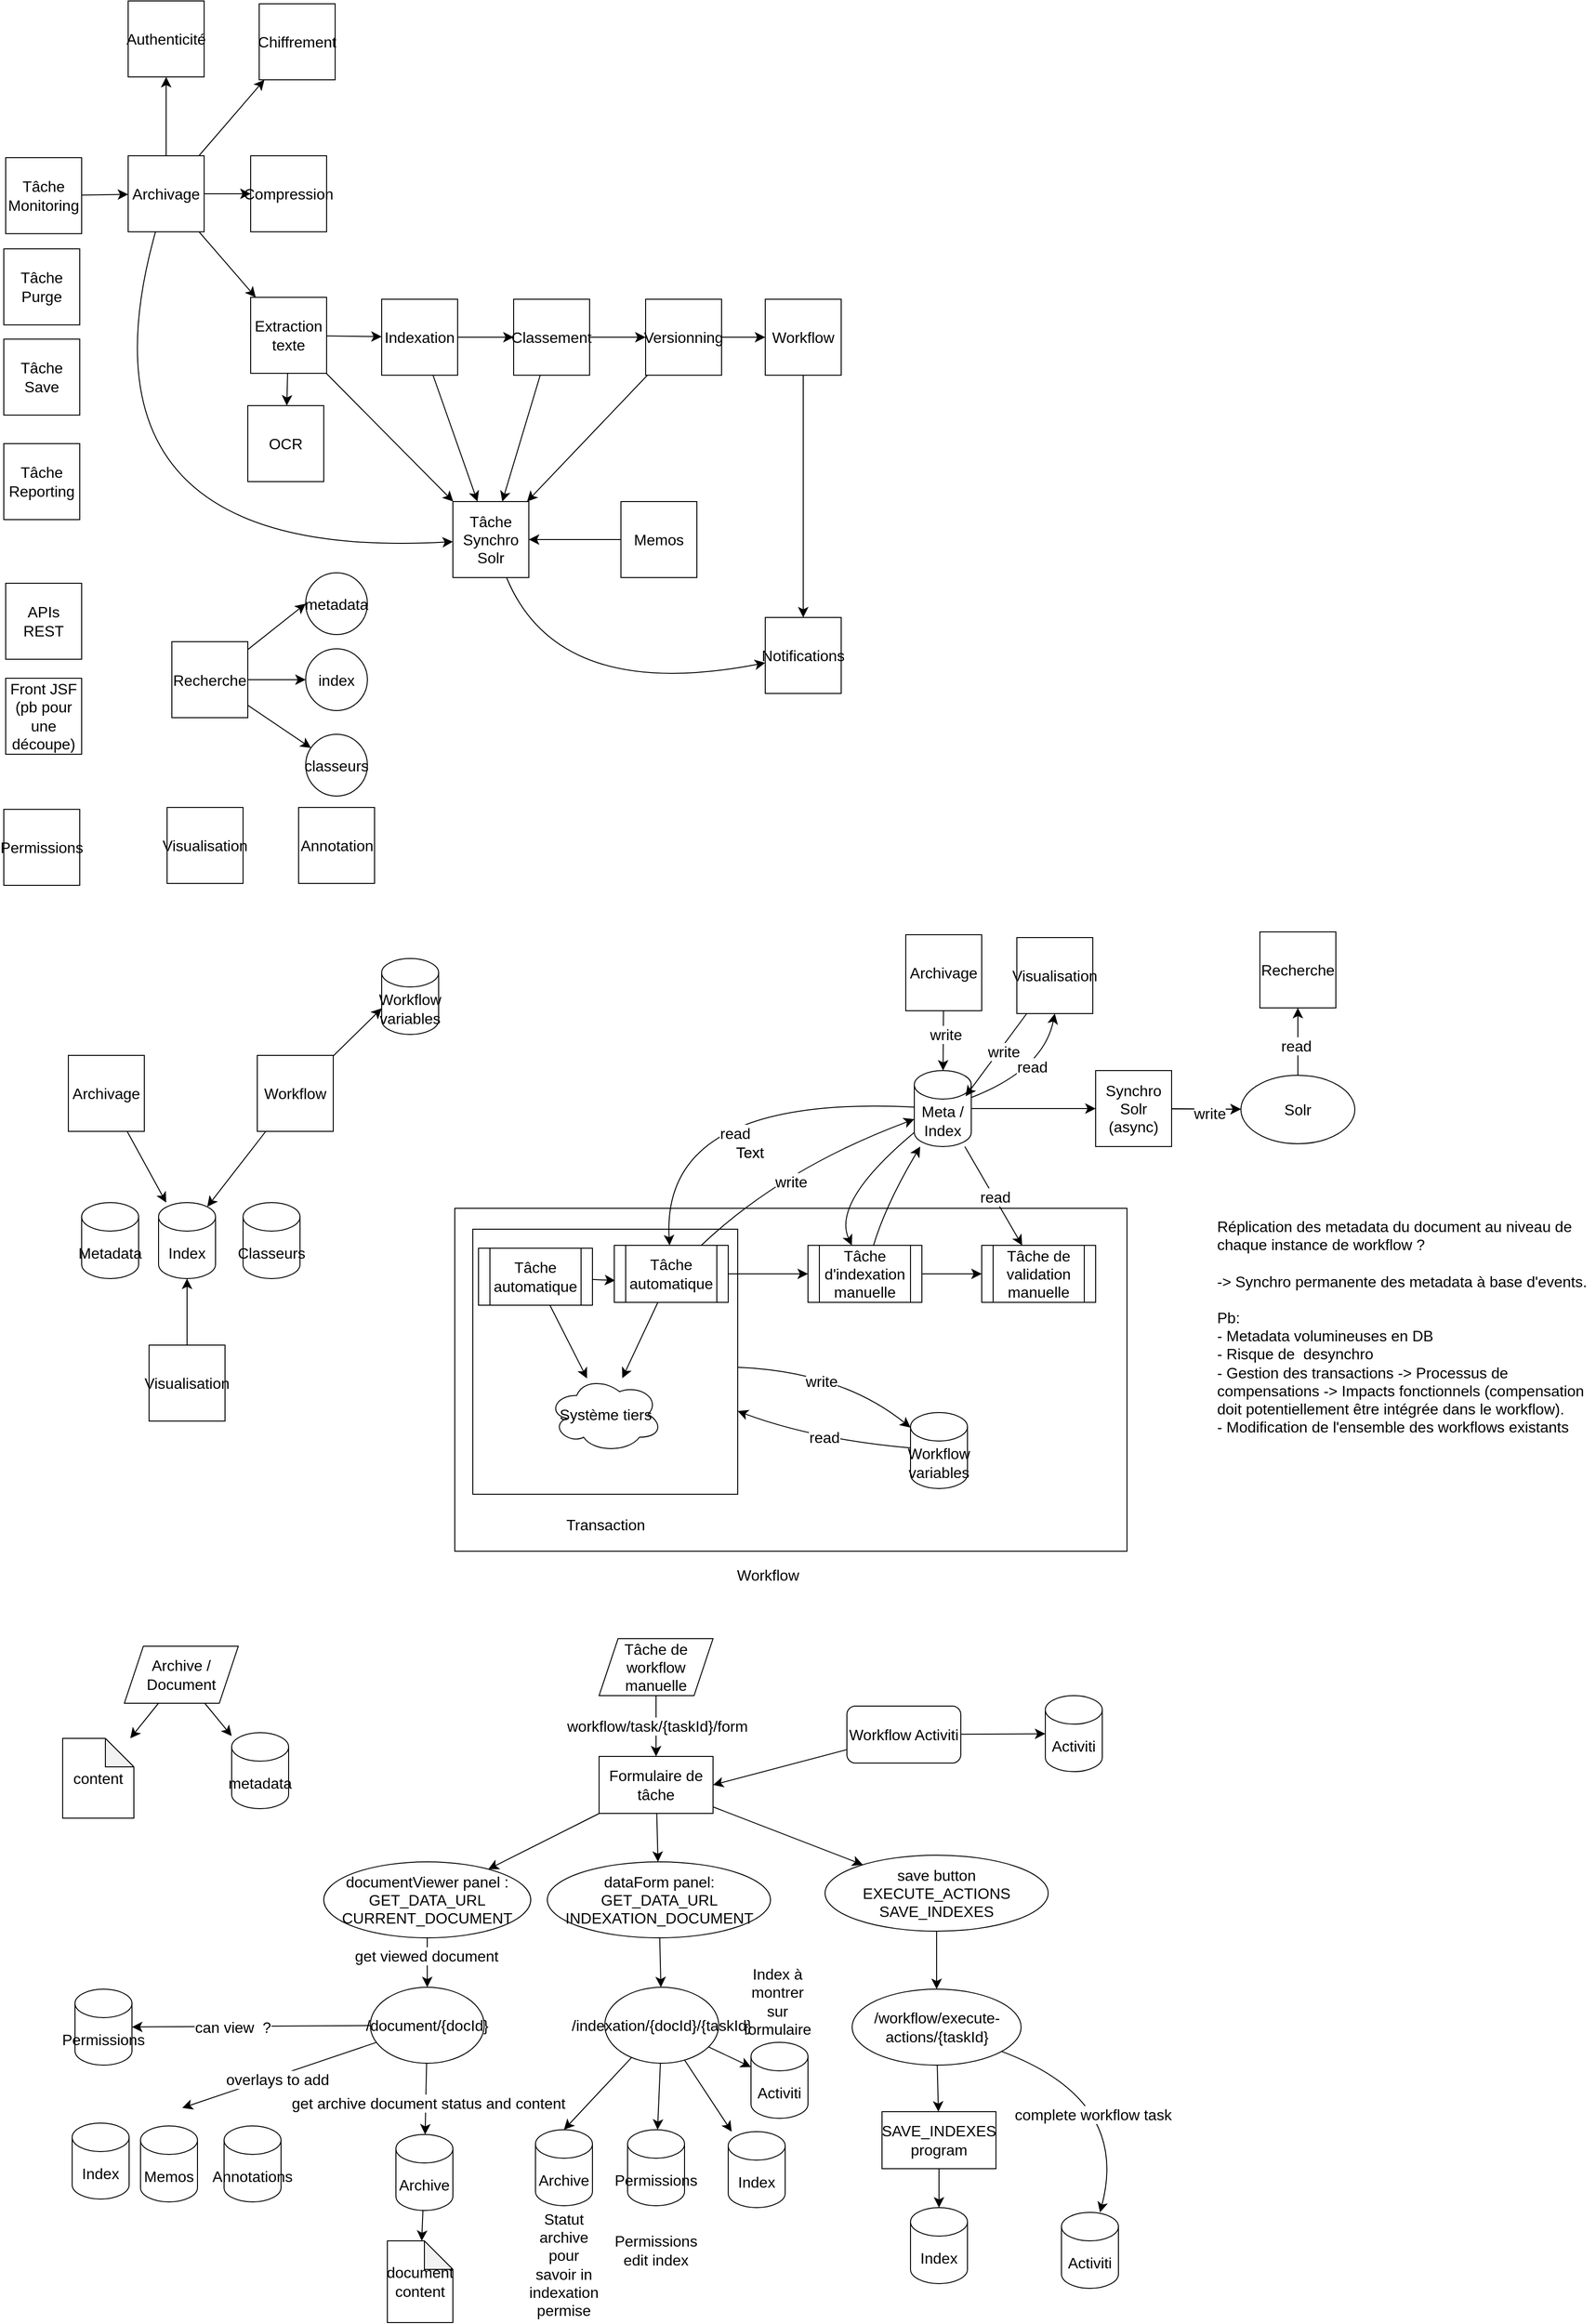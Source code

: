 <mxfile version="21.7.5" type="github">
  <diagram name="Page-1" id="2A3otxDDUpWRpCrcJrHZ">
    <mxGraphModel dx="2234" dy="1204" grid="0" gridSize="10" guides="1" tooltips="1" connect="1" arrows="1" fold="1" page="0" pageScale="1" pageWidth="827" pageHeight="1169" math="0" shadow="0">
      <root>
        <mxCell id="0" />
        <mxCell id="1" parent="0" />
        <mxCell id="oQPqVWN768uky8rlwfXn-9" value="" style="rounded=0;whiteSpace=wrap;html=1;fontSize=16;" vertex="1" parent="1">
          <mxGeometry x="-62" y="1049" width="708" height="361" as="geometry" />
        </mxCell>
        <mxCell id="oQPqVWN768uky8rlwfXn-4" style="edgeStyle=none;curved=1;rounded=0;orthogonalLoop=1;jettySize=auto;html=1;fontSize=12;startSize=8;endSize=8;" edge="1" parent="1" source="RBb-hOpjrOfmrakEV3yR-110" target="oQPqVWN768uky8rlwfXn-3">
          <mxGeometry relative="1" as="geometry">
            <Array as="points">
              <mxPoint x="345" y="1221" />
            </Array>
          </mxGeometry>
        </mxCell>
        <mxCell id="oQPqVWN768uky8rlwfXn-7" value="write" style="edgeLabel;html=1;align=center;verticalAlign=middle;resizable=0;points=[];fontSize=16;" vertex="1" connectable="0" parent="oQPqVWN768uky8rlwfXn-4">
          <mxGeometry x="-0.127" y="-11" relative="1" as="geometry">
            <mxPoint as="offset" />
          </mxGeometry>
        </mxCell>
        <mxCell id="RBb-hOpjrOfmrakEV3yR-110" value="" style="whiteSpace=wrap;html=1;aspect=fixed;fontSize=16;" parent="1" vertex="1">
          <mxGeometry x="-43" y="1071" width="279" height="279" as="geometry" />
        </mxCell>
        <mxCell id="RBb-hOpjrOfmrakEV3yR-26" style="edgeStyle=none;curved=1;rounded=0;orthogonalLoop=1;jettySize=auto;html=1;fontSize=12;startSize=8;endSize=8;" parent="1" source="RBb-hOpjrOfmrakEV3yR-1" target="RBb-hOpjrOfmrakEV3yR-3" edge="1">
          <mxGeometry relative="1" as="geometry" />
        </mxCell>
        <mxCell id="RBb-hOpjrOfmrakEV3yR-1" value="Tâche&lt;br&gt;Monitoring" style="whiteSpace=wrap;html=1;aspect=fixed;fontSize=16;" parent="1" vertex="1">
          <mxGeometry x="-535" y="-57" width="80" height="80" as="geometry" />
        </mxCell>
        <mxCell id="RBb-hOpjrOfmrakEV3yR-27" style="edgeStyle=none;curved=1;rounded=0;orthogonalLoop=1;jettySize=auto;html=1;fontSize=12;startSize=8;endSize=8;" parent="1" source="RBb-hOpjrOfmrakEV3yR-3" target="RBb-hOpjrOfmrakEV3yR-15" edge="1">
          <mxGeometry relative="1" as="geometry" />
        </mxCell>
        <mxCell id="RBb-hOpjrOfmrakEV3yR-28" style="edgeStyle=none;curved=1;rounded=0;orthogonalLoop=1;jettySize=auto;html=1;fontSize=12;startSize=8;endSize=8;" parent="1" source="RBb-hOpjrOfmrakEV3yR-3" target="RBb-hOpjrOfmrakEV3yR-16" edge="1">
          <mxGeometry relative="1" as="geometry" />
        </mxCell>
        <mxCell id="RBb-hOpjrOfmrakEV3yR-29" style="edgeStyle=none;curved=1;rounded=0;orthogonalLoop=1;jettySize=auto;html=1;fontSize=12;startSize=8;endSize=8;" parent="1" source="RBb-hOpjrOfmrakEV3yR-3" target="RBb-hOpjrOfmrakEV3yR-17" edge="1">
          <mxGeometry relative="1" as="geometry" />
        </mxCell>
        <mxCell id="RBb-hOpjrOfmrakEV3yR-30" style="edgeStyle=none;curved=1;rounded=0;orthogonalLoop=1;jettySize=auto;html=1;fontSize=12;startSize=8;endSize=8;" parent="1" source="RBb-hOpjrOfmrakEV3yR-3" target="RBb-hOpjrOfmrakEV3yR-23" edge="1">
          <mxGeometry relative="1" as="geometry" />
        </mxCell>
        <mxCell id="RBb-hOpjrOfmrakEV3yR-35" style="edgeStyle=none;curved=1;rounded=0;orthogonalLoop=1;jettySize=auto;html=1;fontSize=12;startSize=8;endSize=8;" parent="1" source="RBb-hOpjrOfmrakEV3yR-3" target="RBb-hOpjrOfmrakEV3yR-22" edge="1">
          <mxGeometry relative="1" as="geometry">
            <Array as="points">
              <mxPoint x="-475" y="370" />
            </Array>
          </mxGeometry>
        </mxCell>
        <mxCell id="RBb-hOpjrOfmrakEV3yR-3" value="Archivage" style="whiteSpace=wrap;html=1;aspect=fixed;fontSize=16;" parent="1" vertex="1">
          <mxGeometry x="-406" y="-59" width="80" height="80" as="geometry" />
        </mxCell>
        <mxCell id="RBb-hOpjrOfmrakEV3yR-32" style="edgeStyle=none;curved=1;rounded=0;orthogonalLoop=1;jettySize=auto;html=1;fontSize=12;startSize=8;endSize=8;" parent="1" source="RBb-hOpjrOfmrakEV3yR-4" target="RBb-hOpjrOfmrakEV3yR-19" edge="1">
          <mxGeometry relative="1" as="geometry" />
        </mxCell>
        <mxCell id="RBb-hOpjrOfmrakEV3yR-37" style="edgeStyle=none;curved=1;rounded=0;orthogonalLoop=1;jettySize=auto;html=1;fontSize=12;startSize=8;endSize=8;" parent="1" source="RBb-hOpjrOfmrakEV3yR-4" target="RBb-hOpjrOfmrakEV3yR-22" edge="1">
          <mxGeometry relative="1" as="geometry" />
        </mxCell>
        <mxCell id="RBb-hOpjrOfmrakEV3yR-4" value="Indexation" style="whiteSpace=wrap;html=1;aspect=fixed;fontSize=16;" parent="1" vertex="1">
          <mxGeometry x="-139" y="92" width="80" height="80" as="geometry" />
        </mxCell>
        <mxCell id="RBb-hOpjrOfmrakEV3yR-40" style="edgeStyle=none;curved=1;rounded=0;orthogonalLoop=1;jettySize=auto;html=1;fontSize=12;startSize=8;endSize=8;" parent="1" source="RBb-hOpjrOfmrakEV3yR-5" target="RBb-hOpjrOfmrakEV3yR-25" edge="1">
          <mxGeometry relative="1" as="geometry" />
        </mxCell>
        <mxCell id="RBb-hOpjrOfmrakEV3yR-5" value="&lt;div&gt;Workflow&lt;/div&gt;" style="whiteSpace=wrap;html=1;aspect=fixed;fontSize=16;" parent="1" vertex="1">
          <mxGeometry x="265" y="92" width="80" height="80" as="geometry" />
        </mxCell>
        <mxCell id="RBb-hOpjrOfmrakEV3yR-49" style="edgeStyle=none;curved=1;rounded=0;orthogonalLoop=1;jettySize=auto;html=1;entryX=0;entryY=0.5;entryDx=0;entryDy=0;fontSize=12;startSize=8;endSize=8;" parent="1" source="RBb-hOpjrOfmrakEV3yR-9" target="RBb-hOpjrOfmrakEV3yR-46" edge="1">
          <mxGeometry relative="1" as="geometry" />
        </mxCell>
        <mxCell id="RBb-hOpjrOfmrakEV3yR-50" style="edgeStyle=none;curved=1;rounded=0;orthogonalLoop=1;jettySize=auto;html=1;entryX=0;entryY=0.5;entryDx=0;entryDy=0;fontSize=12;startSize=8;endSize=8;" parent="1" source="RBb-hOpjrOfmrakEV3yR-9" target="RBb-hOpjrOfmrakEV3yR-47" edge="1">
          <mxGeometry relative="1" as="geometry" />
        </mxCell>
        <mxCell id="RBb-hOpjrOfmrakEV3yR-51" style="edgeStyle=none;curved=1;rounded=0;orthogonalLoop=1;jettySize=auto;html=1;fontSize=12;startSize=8;endSize=8;" parent="1" source="RBb-hOpjrOfmrakEV3yR-9" target="RBb-hOpjrOfmrakEV3yR-48" edge="1">
          <mxGeometry relative="1" as="geometry" />
        </mxCell>
        <mxCell id="RBb-hOpjrOfmrakEV3yR-9" value="Recherche" style="whiteSpace=wrap;html=1;aspect=fixed;fontSize=16;" parent="1" vertex="1">
          <mxGeometry x="-360" y="452.5" width="80" height="80" as="geometry" />
        </mxCell>
        <mxCell id="RBb-hOpjrOfmrakEV3yR-10" value="Visualisation" style="whiteSpace=wrap;html=1;aspect=fixed;fontSize=16;" parent="1" vertex="1">
          <mxGeometry x="-365" y="627" width="80" height="80" as="geometry" />
        </mxCell>
        <mxCell id="RBb-hOpjrOfmrakEV3yR-11" value="Front JSF (pb pour une découpe)" style="whiteSpace=wrap;html=1;aspect=fixed;fontSize=16;" parent="1" vertex="1">
          <mxGeometry x="-535" y="491" width="80" height="80" as="geometry" />
        </mxCell>
        <mxCell id="RBb-hOpjrOfmrakEV3yR-12" value="Annotation" style="whiteSpace=wrap;html=1;aspect=fixed;fontSize=16;" parent="1" vertex="1">
          <mxGeometry x="-226.5" y="627" width="80" height="80" as="geometry" />
        </mxCell>
        <mxCell id="RBb-hOpjrOfmrakEV3yR-13" value="Tâche&lt;br&gt;Purge" style="whiteSpace=wrap;html=1;aspect=fixed;fontSize=16;" parent="1" vertex="1">
          <mxGeometry x="-537" y="39" width="80" height="80" as="geometry" />
        </mxCell>
        <mxCell id="RBb-hOpjrOfmrakEV3yR-14" value="Permissions" style="whiteSpace=wrap;html=1;aspect=fixed;fontSize=16;" parent="1" vertex="1">
          <mxGeometry x="-537" y="629" width="80" height="80" as="geometry" />
        </mxCell>
        <mxCell id="RBb-hOpjrOfmrakEV3yR-15" value="Authenticité" style="whiteSpace=wrap;html=1;aspect=fixed;fontSize=16;" parent="1" vertex="1">
          <mxGeometry x="-406" y="-222" width="80" height="80" as="geometry" />
        </mxCell>
        <mxCell id="RBb-hOpjrOfmrakEV3yR-16" value="Chiffrement" style="whiteSpace=wrap;html=1;aspect=fixed;fontSize=16;" parent="1" vertex="1">
          <mxGeometry x="-268" y="-219" width="80" height="80" as="geometry" />
        </mxCell>
        <mxCell id="RBb-hOpjrOfmrakEV3yR-17" value="Compression" style="whiteSpace=wrap;html=1;aspect=fixed;fontSize=16;" parent="1" vertex="1">
          <mxGeometry x="-277" y="-59" width="80" height="80" as="geometry" />
        </mxCell>
        <mxCell id="RBb-hOpjrOfmrakEV3yR-34" style="edgeStyle=none;curved=1;rounded=0;orthogonalLoop=1;jettySize=auto;html=1;entryX=0;entryY=0.5;entryDx=0;entryDy=0;fontSize=12;startSize=8;endSize=8;" parent="1" source="RBb-hOpjrOfmrakEV3yR-18" target="RBb-hOpjrOfmrakEV3yR-5" edge="1">
          <mxGeometry relative="1" as="geometry" />
        </mxCell>
        <mxCell id="RBb-hOpjrOfmrakEV3yR-38" style="edgeStyle=none;curved=1;rounded=0;orthogonalLoop=1;jettySize=auto;html=1;fontSize=12;startSize=8;endSize=8;" parent="1" source="RBb-hOpjrOfmrakEV3yR-18" target="RBb-hOpjrOfmrakEV3yR-22" edge="1">
          <mxGeometry relative="1" as="geometry" />
        </mxCell>
        <mxCell id="RBb-hOpjrOfmrakEV3yR-18" value="Versionning" style="whiteSpace=wrap;html=1;aspect=fixed;fontSize=16;" parent="1" vertex="1">
          <mxGeometry x="139" y="92" width="80" height="80" as="geometry" />
        </mxCell>
        <mxCell id="RBb-hOpjrOfmrakEV3yR-33" style="edgeStyle=none;curved=1;rounded=0;orthogonalLoop=1;jettySize=auto;html=1;fontSize=12;startSize=8;endSize=8;" parent="1" source="RBb-hOpjrOfmrakEV3yR-19" target="RBb-hOpjrOfmrakEV3yR-18" edge="1">
          <mxGeometry relative="1" as="geometry" />
        </mxCell>
        <mxCell id="RBb-hOpjrOfmrakEV3yR-42" style="edgeStyle=none;curved=1;rounded=0;orthogonalLoop=1;jettySize=auto;html=1;fontSize=12;startSize=8;endSize=8;" parent="1" source="RBb-hOpjrOfmrakEV3yR-19" target="RBb-hOpjrOfmrakEV3yR-22" edge="1">
          <mxGeometry relative="1" as="geometry" />
        </mxCell>
        <mxCell id="RBb-hOpjrOfmrakEV3yR-19" value="Classement" style="whiteSpace=wrap;html=1;aspect=fixed;fontSize=16;" parent="1" vertex="1">
          <mxGeometry y="92" width="80" height="80" as="geometry" />
        </mxCell>
        <mxCell id="RBb-hOpjrOfmrakEV3yR-41" style="edgeStyle=none;curved=1;rounded=0;orthogonalLoop=1;jettySize=auto;html=1;fontSize=12;startSize=8;endSize=8;" parent="1" source="RBb-hOpjrOfmrakEV3yR-22" target="RBb-hOpjrOfmrakEV3yR-25" edge="1">
          <mxGeometry relative="1" as="geometry">
            <Array as="points">
              <mxPoint x="47" y="517" />
            </Array>
          </mxGeometry>
        </mxCell>
        <mxCell id="RBb-hOpjrOfmrakEV3yR-22" value="Tâche&lt;br&gt;Synchro&lt;br&gt;Solr" style="whiteSpace=wrap;html=1;aspect=fixed;fontSize=16;" parent="1" vertex="1">
          <mxGeometry x="-64" y="305" width="80" height="80" as="geometry" />
        </mxCell>
        <mxCell id="RBb-hOpjrOfmrakEV3yR-31" style="edgeStyle=none;curved=1;rounded=0;orthogonalLoop=1;jettySize=auto;html=1;fontSize=12;startSize=8;endSize=8;" parent="1" source="RBb-hOpjrOfmrakEV3yR-23" target="RBb-hOpjrOfmrakEV3yR-4" edge="1">
          <mxGeometry relative="1" as="geometry" />
        </mxCell>
        <mxCell id="RBb-hOpjrOfmrakEV3yR-36" style="edgeStyle=none;curved=1;rounded=0;orthogonalLoop=1;jettySize=auto;html=1;fontSize=12;startSize=8;endSize=8;" parent="1" source="RBb-hOpjrOfmrakEV3yR-23" target="RBb-hOpjrOfmrakEV3yR-22" edge="1">
          <mxGeometry relative="1" as="geometry" />
        </mxCell>
        <mxCell id="RBb-hOpjrOfmrakEV3yR-44" style="edgeStyle=none;curved=1;rounded=0;orthogonalLoop=1;jettySize=auto;html=1;fontSize=12;startSize=8;endSize=8;" parent="1" source="RBb-hOpjrOfmrakEV3yR-23" target="RBb-hOpjrOfmrakEV3yR-43" edge="1">
          <mxGeometry relative="1" as="geometry" />
        </mxCell>
        <mxCell id="RBb-hOpjrOfmrakEV3yR-23" value="Extraction texte" style="whiteSpace=wrap;html=1;aspect=fixed;fontSize=16;" parent="1" vertex="1">
          <mxGeometry x="-277" y="90" width="80" height="80" as="geometry" />
        </mxCell>
        <mxCell id="RBb-hOpjrOfmrakEV3yR-39" style="edgeStyle=none;curved=1;rounded=0;orthogonalLoop=1;jettySize=auto;html=1;fontSize=12;startSize=8;endSize=8;" parent="1" source="RBb-hOpjrOfmrakEV3yR-24" target="RBb-hOpjrOfmrakEV3yR-22" edge="1">
          <mxGeometry relative="1" as="geometry" />
        </mxCell>
        <mxCell id="RBb-hOpjrOfmrakEV3yR-24" value="Memos" style="whiteSpace=wrap;html=1;aspect=fixed;fontSize=16;" parent="1" vertex="1">
          <mxGeometry x="113" y="305" width="80" height="80" as="geometry" />
        </mxCell>
        <mxCell id="RBb-hOpjrOfmrakEV3yR-25" value="Notifications" style="whiteSpace=wrap;html=1;aspect=fixed;fontSize=16;" parent="1" vertex="1">
          <mxGeometry x="265" y="427" width="80" height="80" as="geometry" />
        </mxCell>
        <mxCell id="RBb-hOpjrOfmrakEV3yR-43" value="OCR" style="whiteSpace=wrap;html=1;aspect=fixed;fontSize=16;" parent="1" vertex="1">
          <mxGeometry x="-280" y="204" width="80" height="80" as="geometry" />
        </mxCell>
        <mxCell id="RBb-hOpjrOfmrakEV3yR-46" value="metadata" style="ellipse;whiteSpace=wrap;html=1;aspect=fixed;fontSize=16;" parent="1" vertex="1">
          <mxGeometry x="-219" y="380" width="65" height="65" as="geometry" />
        </mxCell>
        <mxCell id="RBb-hOpjrOfmrakEV3yR-47" value="index" style="ellipse;whiteSpace=wrap;html=1;aspect=fixed;fontSize=16;" parent="1" vertex="1">
          <mxGeometry x="-219" y="460" width="65" height="65" as="geometry" />
        </mxCell>
        <mxCell id="RBb-hOpjrOfmrakEV3yR-48" value="classeurs" style="ellipse;whiteSpace=wrap;html=1;aspect=fixed;fontSize=16;" parent="1" vertex="1">
          <mxGeometry x="-219" y="550" width="65" height="65" as="geometry" />
        </mxCell>
        <mxCell id="RBb-hOpjrOfmrakEV3yR-55" value="Index" style="shape=cylinder3;whiteSpace=wrap;html=1;boundedLbl=1;backgroundOutline=1;size=15;fontSize=16;" parent="1" vertex="1">
          <mxGeometry x="-374" y="1043" width="60" height="80" as="geometry" />
        </mxCell>
        <mxCell id="RBb-hOpjrOfmrakEV3yR-65" style="edgeStyle=none;curved=1;rounded=0;orthogonalLoop=1;jettySize=auto;html=1;entryX=0.5;entryY=1;entryDx=0;entryDy=0;entryPerimeter=0;fontSize=12;startSize=8;endSize=8;" parent="1" source="RBb-hOpjrOfmrakEV3yR-59" target="RBb-hOpjrOfmrakEV3yR-55" edge="1">
          <mxGeometry relative="1" as="geometry" />
        </mxCell>
        <mxCell id="RBb-hOpjrOfmrakEV3yR-59" value="Visualisation" style="whiteSpace=wrap;html=1;aspect=fixed;fontSize=16;" parent="1" vertex="1">
          <mxGeometry x="-384" y="1193" width="80" height="80" as="geometry" />
        </mxCell>
        <mxCell id="RBb-hOpjrOfmrakEV3yR-63" style="edgeStyle=none;curved=1;rounded=0;orthogonalLoop=1;jettySize=auto;html=1;fontSize=12;startSize=8;endSize=8;" parent="1" source="RBb-hOpjrOfmrakEV3yR-60" target="RBb-hOpjrOfmrakEV3yR-55" edge="1">
          <mxGeometry relative="1" as="geometry" />
        </mxCell>
        <mxCell id="RBb-hOpjrOfmrakEV3yR-60" value="Archivage" style="whiteSpace=wrap;html=1;aspect=fixed;fontSize=16;" parent="1" vertex="1">
          <mxGeometry x="-469" y="888" width="80" height="80" as="geometry" />
        </mxCell>
        <mxCell id="RBb-hOpjrOfmrakEV3yR-64" style="edgeStyle=none;curved=1;rounded=0;orthogonalLoop=1;jettySize=auto;html=1;entryX=0.855;entryY=0;entryDx=0;entryDy=4.35;entryPerimeter=0;fontSize=12;startSize=8;endSize=8;" parent="1" source="RBb-hOpjrOfmrakEV3yR-61" target="RBb-hOpjrOfmrakEV3yR-55" edge="1">
          <mxGeometry relative="1" as="geometry" />
        </mxCell>
        <mxCell id="oQPqVWN768uky8rlwfXn-2" style="edgeStyle=none;curved=1;rounded=0;orthogonalLoop=1;jettySize=auto;html=1;entryX=0;entryY=0;entryDx=0;entryDy=52.5;entryPerimeter=0;fontSize=12;startSize=8;endSize=8;" edge="1" parent="1" source="RBb-hOpjrOfmrakEV3yR-61" target="oQPqVWN768uky8rlwfXn-1">
          <mxGeometry relative="1" as="geometry" />
        </mxCell>
        <mxCell id="RBb-hOpjrOfmrakEV3yR-61" value="&lt;div&gt;Workflow&lt;/div&gt;" style="whiteSpace=wrap;html=1;aspect=fixed;fontSize=16;" parent="1" vertex="1">
          <mxGeometry x="-270" y="888" width="80" height="80" as="geometry" />
        </mxCell>
        <mxCell id="RBb-hOpjrOfmrakEV3yR-66" value="Metadata" style="shape=cylinder3;whiteSpace=wrap;html=1;boundedLbl=1;backgroundOutline=1;size=15;fontSize=16;" parent="1" vertex="1">
          <mxGeometry x="-455" y="1043" width="60" height="80" as="geometry" />
        </mxCell>
        <mxCell id="RBb-hOpjrOfmrakEV3yR-67" value="Classeurs" style="shape=cylinder3;whiteSpace=wrap;html=1;boundedLbl=1;backgroundOutline=1;size=15;fontSize=16;" parent="1" vertex="1">
          <mxGeometry x="-285" y="1043" width="60" height="80" as="geometry" />
        </mxCell>
        <mxCell id="RBb-hOpjrOfmrakEV3yR-72" style="edgeStyle=none;curved=1;rounded=0;orthogonalLoop=1;jettySize=auto;html=1;fontSize=12;startSize=8;endSize=8;" parent="1" source="RBb-hOpjrOfmrakEV3yR-68" target="RBb-hOpjrOfmrakEV3yR-71" edge="1">
          <mxGeometry relative="1" as="geometry" />
        </mxCell>
        <mxCell id="RBb-hOpjrOfmrakEV3yR-75" style="edgeStyle=none;curved=1;rounded=0;orthogonalLoop=1;jettySize=auto;html=1;fontSize=12;startSize=8;endSize=8;" parent="1" source="RBb-hOpjrOfmrakEV3yR-68" target="RBb-hOpjrOfmrakEV3yR-73" edge="1">
          <mxGeometry relative="1" as="geometry">
            <Array as="points">
              <mxPoint x="392" y="1045" />
            </Array>
          </mxGeometry>
        </mxCell>
        <mxCell id="RBb-hOpjrOfmrakEV3yR-68" value="Tâche d&#39;indexation manuelle" style="shape=process;whiteSpace=wrap;html=1;backgroundOutline=1;fontSize=16;" parent="1" vertex="1">
          <mxGeometry x="310" y="1088" width="120" height="60" as="geometry" />
        </mxCell>
        <mxCell id="RBb-hOpjrOfmrakEV3yR-71" value="Tâche de validation manuelle" style="shape=process;whiteSpace=wrap;html=1;backgroundOutline=1;fontSize=16;" parent="1" vertex="1">
          <mxGeometry x="493" y="1088" width="120" height="60" as="geometry" />
        </mxCell>
        <mxCell id="RBb-hOpjrOfmrakEV3yR-74" style="edgeStyle=none;curved=1;rounded=0;orthogonalLoop=1;jettySize=auto;html=1;fontSize=12;startSize=8;endSize=8;" parent="1" source="RBb-hOpjrOfmrakEV3yR-73" target="RBb-hOpjrOfmrakEV3yR-68" edge="1">
          <mxGeometry relative="1" as="geometry">
            <Array as="points">
              <mxPoint x="335" y="1042" />
            </Array>
          </mxGeometry>
        </mxCell>
        <mxCell id="RBb-hOpjrOfmrakEV3yR-77" style="edgeStyle=none;curved=1;rounded=0;orthogonalLoop=1;jettySize=auto;html=1;fontSize=12;startSize=8;endSize=8;" parent="1" source="RBb-hOpjrOfmrakEV3yR-73" target="RBb-hOpjrOfmrakEV3yR-71" edge="1">
          <mxGeometry relative="1" as="geometry">
            <Array as="points" />
          </mxGeometry>
        </mxCell>
        <mxCell id="RBb-hOpjrOfmrakEV3yR-102" value="read" style="edgeLabel;html=1;align=center;verticalAlign=middle;resizable=0;points=[];fontSize=16;" parent="RBb-hOpjrOfmrakEV3yR-77" vertex="1" connectable="0">
          <mxGeometry x="0.013" y="1" relative="1" as="geometry">
            <mxPoint as="offset" />
          </mxGeometry>
        </mxCell>
        <mxCell id="RBb-hOpjrOfmrakEV3yR-82" style="edgeStyle=none;curved=1;rounded=0;orthogonalLoop=1;jettySize=auto;html=1;fontSize=12;startSize=8;endSize=8;" parent="1" source="RBb-hOpjrOfmrakEV3yR-73" target="RBb-hOpjrOfmrakEV3yR-81" edge="1">
          <mxGeometry relative="1" as="geometry">
            <Array as="points">
              <mxPoint x="155" y="929" />
            </Array>
          </mxGeometry>
        </mxCell>
        <mxCell id="RBb-hOpjrOfmrakEV3yR-100" value="read" style="edgeLabel;html=1;align=center;verticalAlign=middle;resizable=0;points=[];fontSize=16;" parent="RBb-hOpjrOfmrakEV3yR-82" vertex="1" connectable="0">
          <mxGeometry x="-0.122" y="37" relative="1" as="geometry">
            <mxPoint as="offset" />
          </mxGeometry>
        </mxCell>
        <mxCell id="RBb-hOpjrOfmrakEV3yR-89" style="edgeStyle=none;curved=1;rounded=0;orthogonalLoop=1;jettySize=auto;html=1;fontSize=12;startSize=8;endSize=8;" parent="1" source="RBb-hOpjrOfmrakEV3yR-73" target="RBb-hOpjrOfmrakEV3yR-88" edge="1">
          <mxGeometry relative="1" as="geometry" />
        </mxCell>
        <mxCell id="oQPqVWN768uky8rlwfXn-15" style="edgeStyle=none;curved=1;rounded=0;orthogonalLoop=1;jettySize=auto;html=1;entryX=0.5;entryY=1;entryDx=0;entryDy=0;fontSize=12;startSize=8;endSize=8;" edge="1" parent="1" source="RBb-hOpjrOfmrakEV3yR-73" target="oQPqVWN768uky8rlwfXn-12">
          <mxGeometry relative="1" as="geometry">
            <Array as="points">
              <mxPoint x="558" y="903" />
            </Array>
          </mxGeometry>
        </mxCell>
        <mxCell id="oQPqVWN768uky8rlwfXn-16" value="read" style="edgeLabel;html=1;align=center;verticalAlign=middle;resizable=0;points=[];fontSize=16;" vertex="1" connectable="0" parent="oQPqVWN768uky8rlwfXn-15">
          <mxGeometry x="0.007" y="7" relative="1" as="geometry">
            <mxPoint as="offset" />
          </mxGeometry>
        </mxCell>
        <mxCell id="RBb-hOpjrOfmrakEV3yR-73" value="Meta / &lt;br&gt;Index" style="shape=cylinder3;whiteSpace=wrap;html=1;boundedLbl=1;backgroundOutline=1;size=15;fontSize=16;" parent="1" vertex="1">
          <mxGeometry x="422" y="904" width="60" height="80" as="geometry" />
        </mxCell>
        <mxCell id="RBb-hOpjrOfmrakEV3yR-80" style="edgeStyle=none;curved=1;rounded=0;orthogonalLoop=1;jettySize=auto;html=1;fontSize=12;startSize=8;endSize=8;" parent="1" source="RBb-hOpjrOfmrakEV3yR-79" target="RBb-hOpjrOfmrakEV3yR-73" edge="1">
          <mxGeometry relative="1" as="geometry" />
        </mxCell>
        <mxCell id="RBb-hOpjrOfmrakEV3yR-96" value="write" style="edgeLabel;html=1;align=center;verticalAlign=middle;resizable=0;points=[];fontSize=16;" parent="RBb-hOpjrOfmrakEV3yR-80" vertex="1" connectable="0">
          <mxGeometry x="-0.207" y="2" relative="1" as="geometry">
            <mxPoint as="offset" />
          </mxGeometry>
        </mxCell>
        <mxCell id="RBb-hOpjrOfmrakEV3yR-79" value="Archivage" style="whiteSpace=wrap;html=1;aspect=fixed;fontSize=16;" parent="1" vertex="1">
          <mxGeometry x="413" y="761" width="80" height="80" as="geometry" />
        </mxCell>
        <mxCell id="RBb-hOpjrOfmrakEV3yR-86" style="edgeStyle=none;curved=1;rounded=0;orthogonalLoop=1;jettySize=auto;html=1;fontSize=12;startSize=8;endSize=8;" parent="1" source="RBb-hOpjrOfmrakEV3yR-81" target="RBb-hOpjrOfmrakEV3yR-73" edge="1">
          <mxGeometry relative="1" as="geometry">
            <Array as="points">
              <mxPoint x="283" y="1007" />
            </Array>
          </mxGeometry>
        </mxCell>
        <mxCell id="RBb-hOpjrOfmrakEV3yR-101" value="write" style="edgeLabel;html=1;align=center;verticalAlign=middle;resizable=0;points=[];fontSize=16;" parent="RBb-hOpjrOfmrakEV3yR-86" vertex="1" connectable="0">
          <mxGeometry x="-0.079" y="-16" relative="1" as="geometry">
            <mxPoint x="-1" as="offset" />
          </mxGeometry>
        </mxCell>
        <mxCell id="RBb-hOpjrOfmrakEV3yR-103" style="edgeStyle=none;curved=1;rounded=0;orthogonalLoop=1;jettySize=auto;html=1;entryX=0;entryY=0.5;entryDx=0;entryDy=0;fontSize=12;startSize=8;endSize=8;" parent="1" source="RBb-hOpjrOfmrakEV3yR-81" target="RBb-hOpjrOfmrakEV3yR-68" edge="1">
          <mxGeometry relative="1" as="geometry" />
        </mxCell>
        <mxCell id="RBb-hOpjrOfmrakEV3yR-109" style="edgeStyle=none;curved=1;rounded=0;orthogonalLoop=1;jettySize=auto;html=1;fontSize=12;startSize=8;endSize=8;" parent="1" source="RBb-hOpjrOfmrakEV3yR-81" target="RBb-hOpjrOfmrakEV3yR-84" edge="1">
          <mxGeometry relative="1" as="geometry" />
        </mxCell>
        <mxCell id="RBb-hOpjrOfmrakEV3yR-81" value="Tâche automatique" style="shape=process;whiteSpace=wrap;html=1;backgroundOutline=1;fontSize=16;" parent="1" vertex="1">
          <mxGeometry x="106" y="1088" width="120" height="60" as="geometry" />
        </mxCell>
        <mxCell id="RBb-hOpjrOfmrakEV3yR-84" value="Système tiers" style="ellipse;shape=cloud;whiteSpace=wrap;html=1;fontSize=16;" parent="1" vertex="1">
          <mxGeometry x="36.5" y="1226" width="120" height="80" as="geometry" />
        </mxCell>
        <mxCell id="RBb-hOpjrOfmrakEV3yR-91" style="edgeStyle=none;curved=1;rounded=0;orthogonalLoop=1;jettySize=auto;html=1;fontSize=12;startSize=8;endSize=8;" parent="1" source="RBb-hOpjrOfmrakEV3yR-88" target="RBb-hOpjrOfmrakEV3yR-90" edge="1">
          <mxGeometry relative="1" as="geometry" />
        </mxCell>
        <mxCell id="RBb-hOpjrOfmrakEV3yR-98" value="" style="edgeStyle=none;curved=1;rounded=0;orthogonalLoop=1;jettySize=auto;html=1;fontSize=12;startSize=8;endSize=8;" parent="1" source="RBb-hOpjrOfmrakEV3yR-88" target="RBb-hOpjrOfmrakEV3yR-90" edge="1">
          <mxGeometry relative="1" as="geometry" />
        </mxCell>
        <mxCell id="RBb-hOpjrOfmrakEV3yR-99" value="write" style="edgeLabel;html=1;align=center;verticalAlign=middle;resizable=0;points=[];fontSize=16;" parent="RBb-hOpjrOfmrakEV3yR-98" vertex="1" connectable="0">
          <mxGeometry x="0.099" y="-4" relative="1" as="geometry">
            <mxPoint as="offset" />
          </mxGeometry>
        </mxCell>
        <mxCell id="RBb-hOpjrOfmrakEV3yR-88" value="Synchro&lt;br&gt;Solr (async)" style="whiteSpace=wrap;html=1;aspect=fixed;fontSize=16;" parent="1" vertex="1">
          <mxGeometry x="613" y="904" width="80" height="80" as="geometry" />
        </mxCell>
        <mxCell id="RBb-hOpjrOfmrakEV3yR-95" style="edgeStyle=none;curved=1;rounded=0;orthogonalLoop=1;jettySize=auto;html=1;entryX=0.5;entryY=1;entryDx=0;entryDy=0;fontSize=12;startSize=8;endSize=8;" parent="1" source="RBb-hOpjrOfmrakEV3yR-90" target="RBb-hOpjrOfmrakEV3yR-92" edge="1">
          <mxGeometry relative="1" as="geometry" />
        </mxCell>
        <mxCell id="RBb-hOpjrOfmrakEV3yR-97" value="read" style="edgeLabel;html=1;align=center;verticalAlign=middle;resizable=0;points=[];fontSize=16;" parent="RBb-hOpjrOfmrakEV3yR-95" vertex="1" connectable="0">
          <mxGeometry x="-0.127" y="2" relative="1" as="geometry">
            <mxPoint as="offset" />
          </mxGeometry>
        </mxCell>
        <mxCell id="RBb-hOpjrOfmrakEV3yR-90" value="Solr" style="ellipse;whiteSpace=wrap;html=1;fontSize=16;" parent="1" vertex="1">
          <mxGeometry x="766" y="909" width="120" height="72" as="geometry" />
        </mxCell>
        <mxCell id="RBb-hOpjrOfmrakEV3yR-92" value="Recherche" style="whiteSpace=wrap;html=1;aspect=fixed;fontSize=16;" parent="1" vertex="1">
          <mxGeometry x="786" y="758" width="80" height="80" as="geometry" />
        </mxCell>
        <mxCell id="RBb-hOpjrOfmrakEV3yR-107" style="edgeStyle=none;curved=1;rounded=0;orthogonalLoop=1;jettySize=auto;html=1;entryX=0.008;entryY=0.617;entryDx=0;entryDy=0;entryPerimeter=0;fontSize=12;startSize=8;endSize=8;" parent="1" source="RBb-hOpjrOfmrakEV3yR-106" target="RBb-hOpjrOfmrakEV3yR-81" edge="1">
          <mxGeometry relative="1" as="geometry" />
        </mxCell>
        <mxCell id="RBb-hOpjrOfmrakEV3yR-108" style="edgeStyle=none;curved=1;rounded=0;orthogonalLoop=1;jettySize=auto;html=1;fontSize=12;startSize=8;endSize=8;" parent="1" source="RBb-hOpjrOfmrakEV3yR-106" target="RBb-hOpjrOfmrakEV3yR-84" edge="1">
          <mxGeometry relative="1" as="geometry" />
        </mxCell>
        <mxCell id="RBb-hOpjrOfmrakEV3yR-106" value="Tâche automatique" style="shape=process;whiteSpace=wrap;html=1;backgroundOutline=1;fontSize=16;" parent="1" vertex="1">
          <mxGeometry x="-37" y="1091" width="120" height="60" as="geometry" />
        </mxCell>
        <mxCell id="RBb-hOpjrOfmrakEV3yR-112" value="Text" style="text;html=1;strokeColor=none;fillColor=none;align=center;verticalAlign=middle;whiteSpace=wrap;rounded=0;fontSize=16;" parent="1" vertex="1">
          <mxGeometry x="219" y="975" width="60" height="30" as="geometry" />
        </mxCell>
        <mxCell id="RBb-hOpjrOfmrakEV3yR-113" value="Text" style="text;html=1;strokeColor=none;fillColor=none;align=center;verticalAlign=middle;whiteSpace=wrap;rounded=0;fontSize=16;" parent="1" vertex="1">
          <mxGeometry x="219" y="975" width="60" height="30" as="geometry" />
        </mxCell>
        <mxCell id="RBb-hOpjrOfmrakEV3yR-114" value="Transaction" style="text;html=1;strokeColor=none;fillColor=none;align=center;verticalAlign=middle;whiteSpace=wrap;rounded=0;fontSize=16;" parent="1" vertex="1">
          <mxGeometry x="66.5" y="1367" width="60" height="30" as="geometry" />
        </mxCell>
        <mxCell id="RBb-hOpjrOfmrakEV3yR-115" value="Tâche&lt;br&gt;Reporting" style="whiteSpace=wrap;html=1;aspect=fixed;fontSize=16;" parent="1" vertex="1">
          <mxGeometry x="-537" y="244" width="80" height="80" as="geometry" />
        </mxCell>
        <mxCell id="RBb-hOpjrOfmrakEV3yR-116" value="APIs REST" style="whiteSpace=wrap;html=1;aspect=fixed;fontSize=16;" parent="1" vertex="1">
          <mxGeometry x="-535" y="391" width="80" height="80" as="geometry" />
        </mxCell>
        <mxCell id="RBb-hOpjrOfmrakEV3yR-117" value="Tâche Save" style="whiteSpace=wrap;html=1;aspect=fixed;fontSize=16;" parent="1" vertex="1">
          <mxGeometry x="-537" y="134" width="80" height="80" as="geometry" />
        </mxCell>
        <mxCell id="RBb-hOpjrOfmrakEV3yR-122" style="edgeStyle=none;curved=1;rounded=0;orthogonalLoop=1;jettySize=auto;html=1;fontSize=12;startSize=8;endSize=8;" parent="1" source="RBb-hOpjrOfmrakEV3yR-118" target="RBb-hOpjrOfmrakEV3yR-120" edge="1">
          <mxGeometry relative="1" as="geometry" />
        </mxCell>
        <mxCell id="RBb-hOpjrOfmrakEV3yR-123" style="edgeStyle=none;curved=1;rounded=0;orthogonalLoop=1;jettySize=auto;html=1;fontSize=12;startSize=8;endSize=8;" parent="1" source="RBb-hOpjrOfmrakEV3yR-118" target="RBb-hOpjrOfmrakEV3yR-121" edge="1">
          <mxGeometry relative="1" as="geometry" />
        </mxCell>
        <mxCell id="RBb-hOpjrOfmrakEV3yR-118" value="Archive / Document" style="shape=parallelogram;perimeter=parallelogramPerimeter;whiteSpace=wrap;html=1;fixedSize=1;fontSize=16;" parent="1" vertex="1">
          <mxGeometry x="-410" y="1510" width="120" height="60" as="geometry" />
        </mxCell>
        <mxCell id="RBb-hOpjrOfmrakEV3yR-120" value="content" style="shape=note;whiteSpace=wrap;html=1;backgroundOutline=1;darkOpacity=0.05;fontSize=16;" parent="1" vertex="1">
          <mxGeometry x="-475" y="1607" width="75" height="84" as="geometry" />
        </mxCell>
        <mxCell id="RBb-hOpjrOfmrakEV3yR-121" value="metadata" style="shape=cylinder3;whiteSpace=wrap;html=1;boundedLbl=1;backgroundOutline=1;size=15;fontSize=16;" parent="1" vertex="1">
          <mxGeometry x="-297" y="1601" width="60" height="80" as="geometry" />
        </mxCell>
        <mxCell id="oQPqVWN768uky8rlwfXn-1" value="Workflow variables" style="shape=cylinder3;whiteSpace=wrap;html=1;boundedLbl=1;backgroundOutline=1;size=15;fontSize=16;" vertex="1" parent="1">
          <mxGeometry x="-139" y="786" width="60" height="80" as="geometry" />
        </mxCell>
        <mxCell id="oQPqVWN768uky8rlwfXn-5" style="edgeStyle=none;curved=1;rounded=0;orthogonalLoop=1;jettySize=auto;html=1;fontSize=12;startSize=8;endSize=8;" edge="1" parent="1" source="oQPqVWN768uky8rlwfXn-3" target="RBb-hOpjrOfmrakEV3yR-110">
          <mxGeometry relative="1" as="geometry">
            <Array as="points">
              <mxPoint x="315" y="1292" />
            </Array>
          </mxGeometry>
        </mxCell>
        <mxCell id="oQPqVWN768uky8rlwfXn-6" value="read" style="edgeLabel;html=1;align=center;verticalAlign=middle;resizable=0;points=[];fontSize=16;" vertex="1" connectable="0" parent="oQPqVWN768uky8rlwfXn-5">
          <mxGeometry x="-0.024" y="-3" relative="1" as="geometry">
            <mxPoint as="offset" />
          </mxGeometry>
        </mxCell>
        <mxCell id="oQPqVWN768uky8rlwfXn-3" value="Workflow variables" style="shape=cylinder3;whiteSpace=wrap;html=1;boundedLbl=1;backgroundOutline=1;size=15;fontSize=16;" vertex="1" parent="1">
          <mxGeometry x="418" y="1264" width="60" height="80" as="geometry" />
        </mxCell>
        <mxCell id="oQPqVWN768uky8rlwfXn-10" value="Workflow" style="text;html=1;strokeColor=none;fillColor=none;align=center;verticalAlign=middle;whiteSpace=wrap;rounded=0;fontSize=16;" vertex="1" parent="1">
          <mxGeometry x="238" y="1420" width="60" height="30" as="geometry" />
        </mxCell>
        <mxCell id="oQPqVWN768uky8rlwfXn-11" value="Réplication des metadata du document au niveau de chaque instance de workflow ?&lt;br&gt;&lt;br&gt;&lt;div&gt;-&amp;gt; Synchro permanente des metadata à base d&#39;events.&lt;/div&gt;&lt;div&gt;&lt;br&gt;&lt;/div&gt;&lt;div&gt;Pb: &lt;br&gt;- Metadata volumineuses en DB&lt;br&gt;- Risque de&amp;nbsp; desynchro&lt;br&gt;- Gestion des transactions -&amp;gt; Processus de compensations -&amp;gt; Impacts fonctionnels (compensation doit potentiellement être intégrée dans le workflow).&lt;br&gt;- Modification de l&#39;ensemble des workflows existants&lt;br&gt;&lt;/div&gt;" style="text;html=1;strokeColor=none;fillColor=none;spacing=5;spacingTop=-20;whiteSpace=wrap;overflow=hidden;rounded=0;fontSize=16;" vertex="1" parent="1">
          <mxGeometry x="736" y="1069" width="403" height="346" as="geometry" />
        </mxCell>
        <mxCell id="oQPqVWN768uky8rlwfXn-13" style="edgeStyle=none;curved=1;rounded=0;orthogonalLoop=1;jettySize=auto;html=1;entryX=0.9;entryY=0.338;entryDx=0;entryDy=0;entryPerimeter=0;fontSize=12;startSize=8;endSize=8;" edge="1" parent="1" source="oQPqVWN768uky8rlwfXn-12" target="RBb-hOpjrOfmrakEV3yR-73">
          <mxGeometry relative="1" as="geometry" />
        </mxCell>
        <mxCell id="oQPqVWN768uky8rlwfXn-14" value="write" style="edgeLabel;html=1;align=center;verticalAlign=middle;resizable=0;points=[];fontSize=16;" vertex="1" connectable="0" parent="oQPqVWN768uky8rlwfXn-13">
          <mxGeometry x="-0.138" y="4" relative="1" as="geometry">
            <mxPoint as="offset" />
          </mxGeometry>
        </mxCell>
        <mxCell id="oQPqVWN768uky8rlwfXn-12" value="Visualisation" style="whiteSpace=wrap;html=1;aspect=fixed;fontSize=16;" vertex="1" parent="1">
          <mxGeometry x="530" y="764" width="80" height="80" as="geometry" />
        </mxCell>
        <mxCell id="oQPqVWN768uky8rlwfXn-19" style="edgeStyle=none;curved=1;rounded=0;orthogonalLoop=1;jettySize=auto;html=1;fontSize=12;startSize=8;endSize=8;" edge="1" parent="1" source="oQPqVWN768uky8rlwfXn-17" target="oQPqVWN768uky8rlwfXn-18">
          <mxGeometry relative="1" as="geometry" />
        </mxCell>
        <mxCell id="oQPqVWN768uky8rlwfXn-34" value="workflow/task/{taskId}/form" style="edgeLabel;html=1;align=center;verticalAlign=middle;resizable=0;points=[];fontSize=16;" vertex="1" connectable="0" parent="oQPqVWN768uky8rlwfXn-19">
          <mxGeometry x="-0.016" y="1" relative="1" as="geometry">
            <mxPoint as="offset" />
          </mxGeometry>
        </mxCell>
        <mxCell id="oQPqVWN768uky8rlwfXn-17" value="Tâche de workflow manuelle" style="shape=parallelogram;perimeter=parallelogramPerimeter;whiteSpace=wrap;html=1;fixedSize=1;fontSize=16;" vertex="1" parent="1">
          <mxGeometry x="90" y="1502" width="120" height="60" as="geometry" />
        </mxCell>
        <mxCell id="oQPqVWN768uky8rlwfXn-23" style="edgeStyle=none;curved=1;rounded=0;orthogonalLoop=1;jettySize=auto;html=1;fontSize=12;startSize=8;endSize=8;" edge="1" parent="1" source="oQPqVWN768uky8rlwfXn-18" target="oQPqVWN768uky8rlwfXn-20">
          <mxGeometry relative="1" as="geometry" />
        </mxCell>
        <mxCell id="oQPqVWN768uky8rlwfXn-24" style="edgeStyle=none;curved=1;rounded=0;orthogonalLoop=1;jettySize=auto;html=1;fontSize=12;startSize=8;endSize=8;" edge="1" parent="1" source="oQPqVWN768uky8rlwfXn-18" target="oQPqVWN768uky8rlwfXn-21">
          <mxGeometry relative="1" as="geometry" />
        </mxCell>
        <mxCell id="oQPqVWN768uky8rlwfXn-25" style="edgeStyle=none;curved=1;rounded=0;orthogonalLoop=1;jettySize=auto;html=1;fontSize=12;startSize=8;endSize=8;" edge="1" parent="1" source="oQPqVWN768uky8rlwfXn-18" target="oQPqVWN768uky8rlwfXn-22">
          <mxGeometry relative="1" as="geometry" />
        </mxCell>
        <mxCell id="oQPqVWN768uky8rlwfXn-18" value="Formulaire de tâche" style="rounded=0;whiteSpace=wrap;html=1;fontSize=16;" vertex="1" parent="1">
          <mxGeometry x="90" y="1626" width="120" height="60" as="geometry" />
        </mxCell>
        <mxCell id="oQPqVWN768uky8rlwfXn-27" style="edgeStyle=none;curved=1;rounded=0;orthogonalLoop=1;jettySize=auto;html=1;fontSize=12;startSize=8;endSize=8;" edge="1" parent="1" source="oQPqVWN768uky8rlwfXn-20" target="oQPqVWN768uky8rlwfXn-26">
          <mxGeometry relative="1" as="geometry" />
        </mxCell>
        <mxCell id="oQPqVWN768uky8rlwfXn-67" value="get viewed document" style="edgeLabel;html=1;align=center;verticalAlign=middle;resizable=0;points=[];fontSize=16;" vertex="1" connectable="0" parent="oQPqVWN768uky8rlwfXn-27">
          <mxGeometry x="-0.269" y="-1" relative="1" as="geometry">
            <mxPoint as="offset" />
          </mxGeometry>
        </mxCell>
        <mxCell id="oQPqVWN768uky8rlwfXn-20" value="documentViewer panel :&lt;br&gt;GET_DATA_URL&lt;br&gt;CURRENT_DOCUMENT" style="ellipse;whiteSpace=wrap;html=1;fontSize=16;" vertex="1" parent="1">
          <mxGeometry x="-200" y="1737" width="218" height="80" as="geometry" />
        </mxCell>
        <mxCell id="oQPqVWN768uky8rlwfXn-29" style="edgeStyle=none;curved=1;rounded=0;orthogonalLoop=1;jettySize=auto;html=1;fontSize=12;startSize=8;endSize=8;" edge="1" parent="1" source="oQPqVWN768uky8rlwfXn-21" target="oQPqVWN768uky8rlwfXn-28">
          <mxGeometry relative="1" as="geometry" />
        </mxCell>
        <mxCell id="oQPqVWN768uky8rlwfXn-21" value="dataForm panel:&lt;br&gt;GET_DATA_URL&lt;br&gt;&lt;div&gt;INDEXATION_DOCUMENT&lt;/div&gt;" style="ellipse;whiteSpace=wrap;html=1;fontSize=16;" vertex="1" parent="1">
          <mxGeometry x="35.5" y="1737" width="235" height="80" as="geometry" />
        </mxCell>
        <mxCell id="oQPqVWN768uky8rlwfXn-31" style="edgeStyle=none;curved=1;rounded=0;orthogonalLoop=1;jettySize=auto;html=1;fontSize=12;startSize=8;endSize=8;" edge="1" parent="1" source="oQPqVWN768uky8rlwfXn-22" target="oQPqVWN768uky8rlwfXn-30">
          <mxGeometry relative="1" as="geometry" />
        </mxCell>
        <mxCell id="oQPqVWN768uky8rlwfXn-22" value="save button&lt;br&gt;EXECUTE_ACTIONS&lt;br&gt;SAVE_INDEXES" style="ellipse;whiteSpace=wrap;html=1;fontSize=16;" vertex="1" parent="1">
          <mxGeometry x="328" y="1730" width="235" height="80" as="geometry" />
        </mxCell>
        <mxCell id="oQPqVWN768uky8rlwfXn-65" style="edgeStyle=none;curved=1;rounded=0;orthogonalLoop=1;jettySize=auto;html=1;fontSize=12;startSize=8;endSize=8;" edge="1" parent="1" source="oQPqVWN768uky8rlwfXn-26">
          <mxGeometry relative="1" as="geometry">
            <mxPoint x="-349" y="1996" as="targetPoint" />
          </mxGeometry>
        </mxCell>
        <mxCell id="oQPqVWN768uky8rlwfXn-66" value="overlays to add" style="edgeLabel;html=1;align=center;verticalAlign=middle;resizable=0;points=[];fontSize=16;" vertex="1" connectable="0" parent="oQPqVWN768uky8rlwfXn-65">
          <mxGeometry x="0.035" y="3" relative="1" as="geometry">
            <mxPoint as="offset" />
          </mxGeometry>
        </mxCell>
        <mxCell id="oQPqVWN768uky8rlwfXn-69" style="edgeStyle=none;curved=1;rounded=0;orthogonalLoop=1;jettySize=auto;html=1;fontSize=12;startSize=8;endSize=8;" edge="1" parent="1" source="oQPqVWN768uky8rlwfXn-26" target="oQPqVWN768uky8rlwfXn-68">
          <mxGeometry relative="1" as="geometry" />
        </mxCell>
        <mxCell id="oQPqVWN768uky8rlwfXn-70" value="can view&amp;nbsp; ?" style="edgeLabel;html=1;align=center;verticalAlign=middle;resizable=0;points=[];fontSize=16;" vertex="1" connectable="0" parent="oQPqVWN768uky8rlwfXn-69">
          <mxGeometry x="0.155" y="1" relative="1" as="geometry">
            <mxPoint as="offset" />
          </mxGeometry>
        </mxCell>
        <mxCell id="oQPqVWN768uky8rlwfXn-72" style="edgeStyle=none;curved=1;rounded=0;orthogonalLoop=1;jettySize=auto;html=1;fontSize=12;startSize=8;endSize=8;" edge="1" parent="1" source="oQPqVWN768uky8rlwfXn-26" target="oQPqVWN768uky8rlwfXn-71">
          <mxGeometry relative="1" as="geometry" />
        </mxCell>
        <mxCell id="oQPqVWN768uky8rlwfXn-74" value="get archive document status and content" style="edgeLabel;html=1;align=center;verticalAlign=middle;resizable=0;points=[];fontSize=16;" vertex="1" connectable="0" parent="oQPqVWN768uky8rlwfXn-72">
          <mxGeometry x="0.11" y="2" relative="1" as="geometry">
            <mxPoint as="offset" />
          </mxGeometry>
        </mxCell>
        <mxCell id="oQPqVWN768uky8rlwfXn-26" value="/document/{docId}" style="ellipse;whiteSpace=wrap;html=1;fontSize=16;" vertex="1" parent="1">
          <mxGeometry x="-151" y="1869" width="120" height="80" as="geometry" />
        </mxCell>
        <mxCell id="oQPqVWN768uky8rlwfXn-44" style="edgeStyle=none;curved=1;rounded=0;orthogonalLoop=1;jettySize=auto;html=1;entryX=0.5;entryY=0;entryDx=0;entryDy=0;entryPerimeter=0;fontSize=12;startSize=8;endSize=8;" edge="1" parent="1" source="oQPqVWN768uky8rlwfXn-28" target="oQPqVWN768uky8rlwfXn-43">
          <mxGeometry relative="1" as="geometry" />
        </mxCell>
        <mxCell id="oQPqVWN768uky8rlwfXn-49" style="edgeStyle=none;curved=1;rounded=0;orthogonalLoop=1;jettySize=auto;html=1;fontSize=12;startSize=8;endSize=8;" edge="1" parent="1" source="oQPqVWN768uky8rlwfXn-28" target="oQPqVWN768uky8rlwfXn-45">
          <mxGeometry relative="1" as="geometry" />
        </mxCell>
        <mxCell id="oQPqVWN768uky8rlwfXn-50" style="edgeStyle=none;curved=1;rounded=0;orthogonalLoop=1;jettySize=auto;html=1;fontSize=12;startSize=8;endSize=8;" edge="1" parent="1" source="oQPqVWN768uky8rlwfXn-28" target="oQPqVWN768uky8rlwfXn-46">
          <mxGeometry relative="1" as="geometry" />
        </mxCell>
        <mxCell id="oQPqVWN768uky8rlwfXn-52" style="edgeStyle=none;curved=1;rounded=0;orthogonalLoop=1;jettySize=auto;html=1;fontSize=12;startSize=8;endSize=8;" edge="1" parent="1" source="oQPqVWN768uky8rlwfXn-28" target="oQPqVWN768uky8rlwfXn-51">
          <mxGeometry relative="1" as="geometry" />
        </mxCell>
        <mxCell id="oQPqVWN768uky8rlwfXn-28" value="/indexation/{docId}/{taskId}" style="ellipse;whiteSpace=wrap;html=1;fontSize=16;" vertex="1" parent="1">
          <mxGeometry x="96" y="1869" width="120" height="80" as="geometry" />
        </mxCell>
        <mxCell id="oQPqVWN768uky8rlwfXn-33" style="edgeStyle=none;curved=1;rounded=0;orthogonalLoop=1;jettySize=auto;html=1;fontSize=12;startSize=8;endSize=8;" edge="1" parent="1" source="oQPqVWN768uky8rlwfXn-30" target="oQPqVWN768uky8rlwfXn-32">
          <mxGeometry relative="1" as="geometry" />
        </mxCell>
        <mxCell id="oQPqVWN768uky8rlwfXn-58" style="edgeStyle=none;curved=1;rounded=0;orthogonalLoop=1;jettySize=auto;html=1;fontSize=12;startSize=8;endSize=8;" edge="1" parent="1" source="oQPqVWN768uky8rlwfXn-30" target="oQPqVWN768uky8rlwfXn-57">
          <mxGeometry relative="1" as="geometry">
            <Array as="points">
              <mxPoint x="649" y="1987" />
            </Array>
          </mxGeometry>
        </mxCell>
        <mxCell id="oQPqVWN768uky8rlwfXn-59" value="complete workflow task" style="edgeLabel;html=1;align=center;verticalAlign=middle;resizable=0;points=[];fontSize=16;" vertex="1" connectable="0" parent="oQPqVWN768uky8rlwfXn-58">
          <mxGeometry x="-0.155" y="-28" relative="1" as="geometry">
            <mxPoint as="offset" />
          </mxGeometry>
        </mxCell>
        <mxCell id="oQPqVWN768uky8rlwfXn-30" value="/workflow/execute-actions/{taskId}" style="ellipse;whiteSpace=wrap;html=1;fontSize=16;" vertex="1" parent="1">
          <mxGeometry x="356.5" y="1871" width="178" height="80" as="geometry" />
        </mxCell>
        <mxCell id="oQPqVWN768uky8rlwfXn-36" style="edgeStyle=none;curved=1;rounded=0;orthogonalLoop=1;jettySize=auto;html=1;fontSize=12;startSize=8;endSize=8;" edge="1" parent="1" source="oQPqVWN768uky8rlwfXn-32" target="oQPqVWN768uky8rlwfXn-35">
          <mxGeometry relative="1" as="geometry" />
        </mxCell>
        <mxCell id="oQPqVWN768uky8rlwfXn-32" value="SAVE_INDEXES program" style="rounded=0;whiteSpace=wrap;html=1;fontSize=16;" vertex="1" parent="1">
          <mxGeometry x="388" y="2000" width="120" height="60" as="geometry" />
        </mxCell>
        <mxCell id="oQPqVWN768uky8rlwfXn-35" value="Index" style="shape=cylinder3;whiteSpace=wrap;html=1;boundedLbl=1;backgroundOutline=1;size=15;fontSize=16;" vertex="1" parent="1">
          <mxGeometry x="418" y="2101" width="60" height="80" as="geometry" />
        </mxCell>
        <mxCell id="oQPqVWN768uky8rlwfXn-38" style="edgeStyle=none;curved=1;rounded=0;orthogonalLoop=1;jettySize=auto;html=1;entryX=1;entryY=0.5;entryDx=0;entryDy=0;fontSize=12;startSize=8;endSize=8;" edge="1" parent="1" source="oQPqVWN768uky8rlwfXn-37" target="oQPqVWN768uky8rlwfXn-18">
          <mxGeometry relative="1" as="geometry" />
        </mxCell>
        <mxCell id="oQPqVWN768uky8rlwfXn-40" style="edgeStyle=none;curved=1;rounded=0;orthogonalLoop=1;jettySize=auto;html=1;fontSize=12;startSize=8;endSize=8;" edge="1" parent="1" source="oQPqVWN768uky8rlwfXn-37" target="oQPqVWN768uky8rlwfXn-39">
          <mxGeometry relative="1" as="geometry" />
        </mxCell>
        <mxCell id="oQPqVWN768uky8rlwfXn-37" value="Workflow Activiti" style="rounded=1;whiteSpace=wrap;html=1;fontSize=16;" vertex="1" parent="1">
          <mxGeometry x="351" y="1573" width="120" height="60" as="geometry" />
        </mxCell>
        <mxCell id="oQPqVWN768uky8rlwfXn-39" value="Activiti" style="shape=cylinder3;whiteSpace=wrap;html=1;boundedLbl=1;backgroundOutline=1;size=15;fontSize=16;" vertex="1" parent="1">
          <mxGeometry x="560" y="1562" width="60" height="80" as="geometry" />
        </mxCell>
        <mxCell id="oQPqVWN768uky8rlwfXn-41" value="document content" style="shape=note;whiteSpace=wrap;html=1;backgroundOutline=1;darkOpacity=0.05;fontSize=16;" vertex="1" parent="1">
          <mxGeometry x="-133" y="2136" width="69" height="86" as="geometry" />
        </mxCell>
        <mxCell id="oQPqVWN768uky8rlwfXn-43" value="Archive" style="shape=cylinder3;whiteSpace=wrap;html=1;boundedLbl=1;backgroundOutline=1;size=15;fontSize=16;" vertex="1" parent="1">
          <mxGeometry x="23" y="2019" width="60" height="80" as="geometry" />
        </mxCell>
        <mxCell id="oQPqVWN768uky8rlwfXn-45" value="Permissions" style="shape=cylinder3;whiteSpace=wrap;html=1;boundedLbl=1;backgroundOutline=1;size=15;fontSize=16;" vertex="1" parent="1">
          <mxGeometry x="120" y="2019" width="60" height="80" as="geometry" />
        </mxCell>
        <mxCell id="oQPqVWN768uky8rlwfXn-46" value="Index" style="shape=cylinder3;whiteSpace=wrap;html=1;boundedLbl=1;backgroundOutline=1;size=15;fontSize=16;" vertex="1" parent="1">
          <mxGeometry x="226" y="2021" width="60" height="80" as="geometry" />
        </mxCell>
        <mxCell id="oQPqVWN768uky8rlwfXn-51" value="Activiti" style="shape=cylinder3;whiteSpace=wrap;html=1;boundedLbl=1;backgroundOutline=1;size=15;fontSize=16;" vertex="1" parent="1">
          <mxGeometry x="250" y="1927" width="60" height="80" as="geometry" />
        </mxCell>
        <mxCell id="oQPqVWN768uky8rlwfXn-53" value="Index à montrer sur formulaire" style="text;html=1;strokeColor=none;fillColor=none;align=center;verticalAlign=middle;whiteSpace=wrap;rounded=0;fontSize=16;" vertex="1" parent="1">
          <mxGeometry x="248" y="1869" width="60" height="30" as="geometry" />
        </mxCell>
        <mxCell id="oQPqVWN768uky8rlwfXn-55" value="Permissions edit index" style="text;html=1;strokeColor=none;fillColor=none;align=center;verticalAlign=middle;whiteSpace=wrap;rounded=0;fontSize=16;" vertex="1" parent="1">
          <mxGeometry x="120" y="2131" width="60" height="30" as="geometry" />
        </mxCell>
        <mxCell id="oQPqVWN768uky8rlwfXn-56" value="Statut archive pour savoir in indexation permise" style="text;html=1;strokeColor=none;fillColor=none;align=center;verticalAlign=middle;whiteSpace=wrap;rounded=0;fontSize=16;" vertex="1" parent="1">
          <mxGeometry x="23" y="2146" width="60" height="30" as="geometry" />
        </mxCell>
        <mxCell id="oQPqVWN768uky8rlwfXn-57" value="Activiti" style="shape=cylinder3;whiteSpace=wrap;html=1;boundedLbl=1;backgroundOutline=1;size=15;fontSize=16;" vertex="1" parent="1">
          <mxGeometry x="577" y="2106" width="60" height="80" as="geometry" />
        </mxCell>
        <mxCell id="oQPqVWN768uky8rlwfXn-61" value="Annotations" style="shape=cylinder3;whiteSpace=wrap;html=1;boundedLbl=1;backgroundOutline=1;size=15;fontSize=16;" vertex="1" parent="1">
          <mxGeometry x="-305" y="2015" width="60" height="80" as="geometry" />
        </mxCell>
        <mxCell id="oQPqVWN768uky8rlwfXn-62" value="Memos" style="shape=cylinder3;whiteSpace=wrap;html=1;boundedLbl=1;backgroundOutline=1;size=15;fontSize=16;" vertex="1" parent="1">
          <mxGeometry x="-393" y="2015" width="60" height="80" as="geometry" />
        </mxCell>
        <mxCell id="oQPqVWN768uky8rlwfXn-63" value="Index" style="shape=cylinder3;whiteSpace=wrap;html=1;boundedLbl=1;backgroundOutline=1;size=15;fontSize=16;" vertex="1" parent="1">
          <mxGeometry x="-465" y="2012" width="60" height="80" as="geometry" />
        </mxCell>
        <mxCell id="oQPqVWN768uky8rlwfXn-68" value="Permissions" style="shape=cylinder3;whiteSpace=wrap;html=1;boundedLbl=1;backgroundOutline=1;size=15;fontSize=16;" vertex="1" parent="1">
          <mxGeometry x="-462" y="1871" width="60" height="80" as="geometry" />
        </mxCell>
        <mxCell id="oQPqVWN768uky8rlwfXn-73" style="edgeStyle=none;curved=1;rounded=0;orthogonalLoop=1;jettySize=auto;html=1;fontSize=12;startSize=8;endSize=8;" edge="1" parent="1" source="oQPqVWN768uky8rlwfXn-71" target="oQPqVWN768uky8rlwfXn-41">
          <mxGeometry relative="1" as="geometry" />
        </mxCell>
        <mxCell id="oQPqVWN768uky8rlwfXn-71" value="Archive" style="shape=cylinder3;whiteSpace=wrap;html=1;boundedLbl=1;backgroundOutline=1;size=15;fontSize=16;" vertex="1" parent="1">
          <mxGeometry x="-124" y="2024" width="60" height="80" as="geometry" />
        </mxCell>
      </root>
    </mxGraphModel>
  </diagram>
</mxfile>
